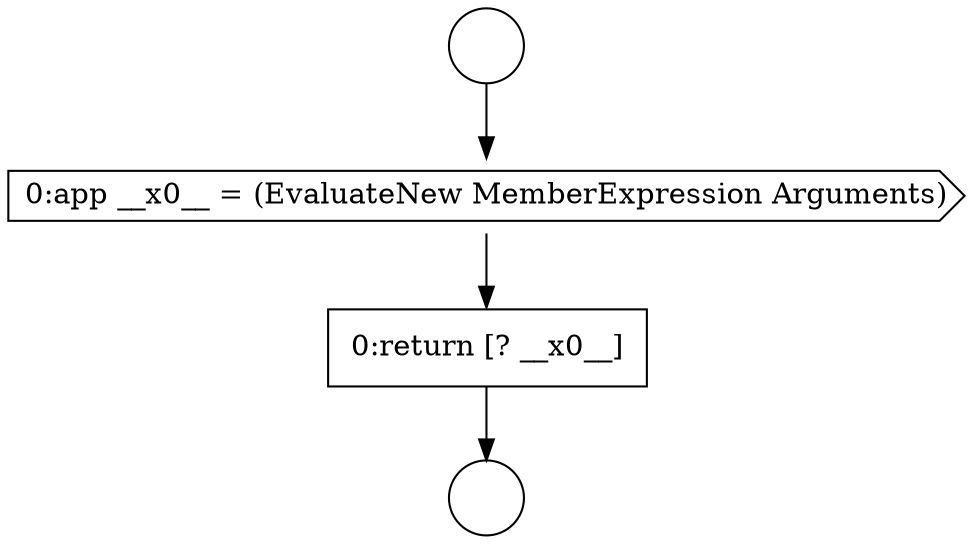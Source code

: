 digraph {
  node3902 [shape=circle label=" " color="black" fillcolor="white" style=filled]
  node3904 [shape=cds, label=<<font color="black">0:app __x0__ = (EvaluateNew MemberExpression Arguments)</font>> color="black" fillcolor="white" style=filled]
  node3905 [shape=none, margin=0, label=<<font color="black">
    <table border="0" cellborder="1" cellspacing="0" cellpadding="10">
      <tr><td align="left">0:return [? __x0__]</td></tr>
    </table>
  </font>> color="black" fillcolor="white" style=filled]
  node3903 [shape=circle label=" " color="black" fillcolor="white" style=filled]
  node3902 -> node3904 [ color="black"]
  node3904 -> node3905 [ color="black"]
  node3905 -> node3903 [ color="black"]
}
